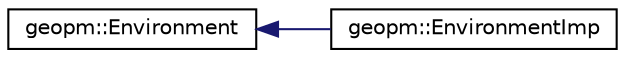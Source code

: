 digraph "Graphical Class Hierarchy"
{
 // LATEX_PDF_SIZE
  edge [fontname="Helvetica",fontsize="10",labelfontname="Helvetica",labelfontsize="10"];
  node [fontname="Helvetica",fontsize="10",shape=record];
  rankdir="LR";
  Node0 [label="geopm::Environment",height=0.2,width=0.4,color="black", fillcolor="white", style="filled",URL="$classgeopm_1_1_environment.html",tooltip="Environment class encapsulates all functionality related to dealing with runtime environment variable..."];
  Node0 -> Node1 [dir="back",color="midnightblue",fontsize="10",style="solid",fontname="Helvetica"];
  Node1 [label="geopm::EnvironmentImp",height=0.2,width=0.4,color="black", fillcolor="white", style="filled",URL="$classgeopm_1_1_environment_imp.html",tooltip=" "];
}

